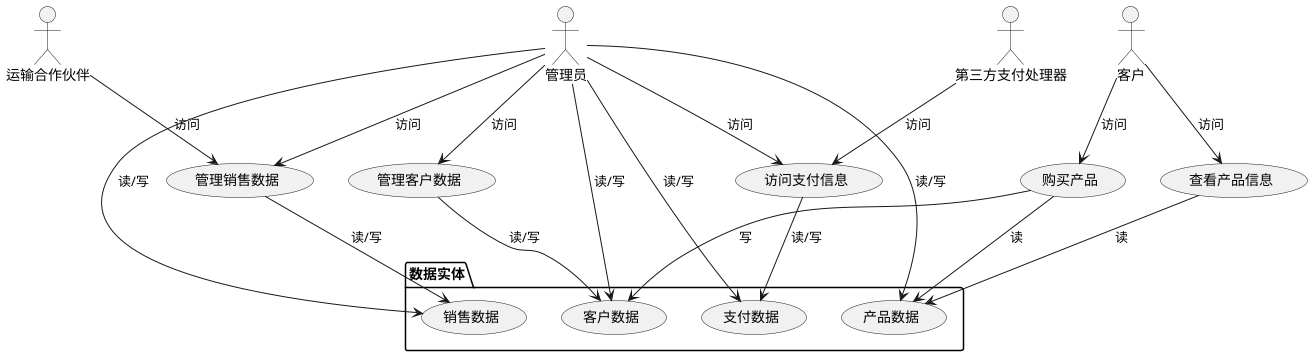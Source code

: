 @startuml
!define ACTOR actor
'!define USECASE ellipse
!define RECTANGLE package

ACTOR "客户" as customer
ACTOR "管理员" as admin
ACTOR "第三方支付处理器" as thirdParty
ACTOR "运输合作伙伴" as shipping

USECASE "查看产品信息" as UC1
USECASE "购买产品" as UC2
USECASE "管理客户数据" as UC3
USECASE "管理销售数据" as UC4
USECASE "访问支付信息" as UC5

RECTANGLE "数据实体" {
  USECASE "产品数据" as DE1
  USECASE "客户数据" as DE2
  USECASE "销售数据" as DE3
  USECASE "支付数据" as DE4
}

' 客户可以查看产品信息和购买产品
customer --> UC1 : 访问
customer --> UC2 : 访问

' 管理员有完全访问权限
admin --> UC3 : 访问
admin --> UC4 : 访问
admin --> UC5 : 访问

' 第三方支付处理器可以访问支付信息
thirdParty --> UC5 : 访问

' 运输合作伙伴可以访问销售数据
shipping --> UC4 : 访问

' 数据实体访问权限
UC1 --> DE1 : 读
UC2 --> DE1 : 读
UC2 --> DE2 : 写
UC3 --> DE2 : 读/写
UC4 --> DE3 : 读/写
UC5 --> DE4 : 读/写

' 管理员对所有数据实体都有读/写权限
admin --> DE1 : 读/写
admin --> DE2 : 读/写
admin --> DE3 : 读/写
admin --> DE4 : 读/写

@enduml
